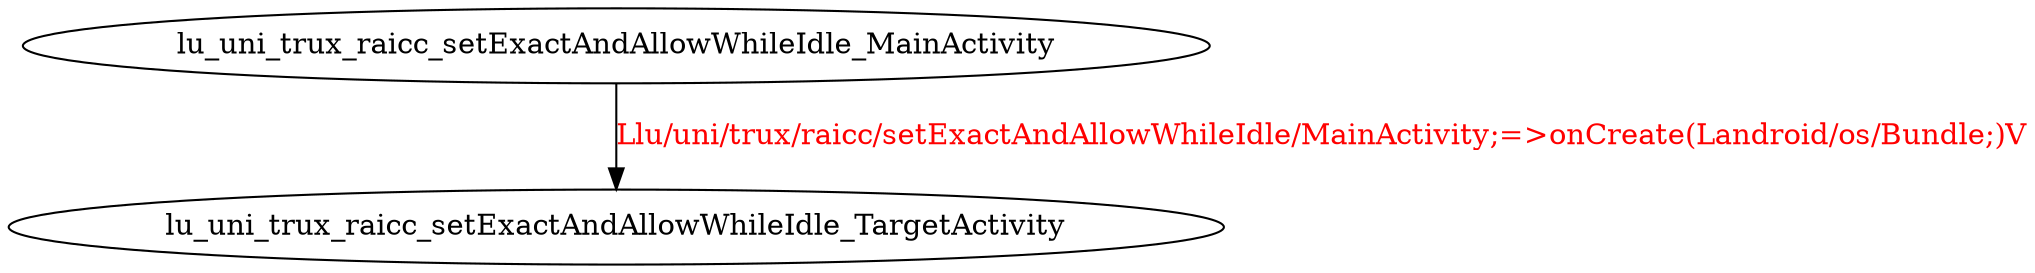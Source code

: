 digraph G {
lu_uni_trux_raicc_setExactAndAllowWhileIdle_MainActivity -> lu_uni_trux_raicc_setExactAndAllowWhileIdle_TargetActivity [label="Llu/uni/trux/raicc/setExactAndAllowWhileIdle/MainActivity;=>onCreate(Landroid/os/Bundle;)V", fontcolor="red"];
}